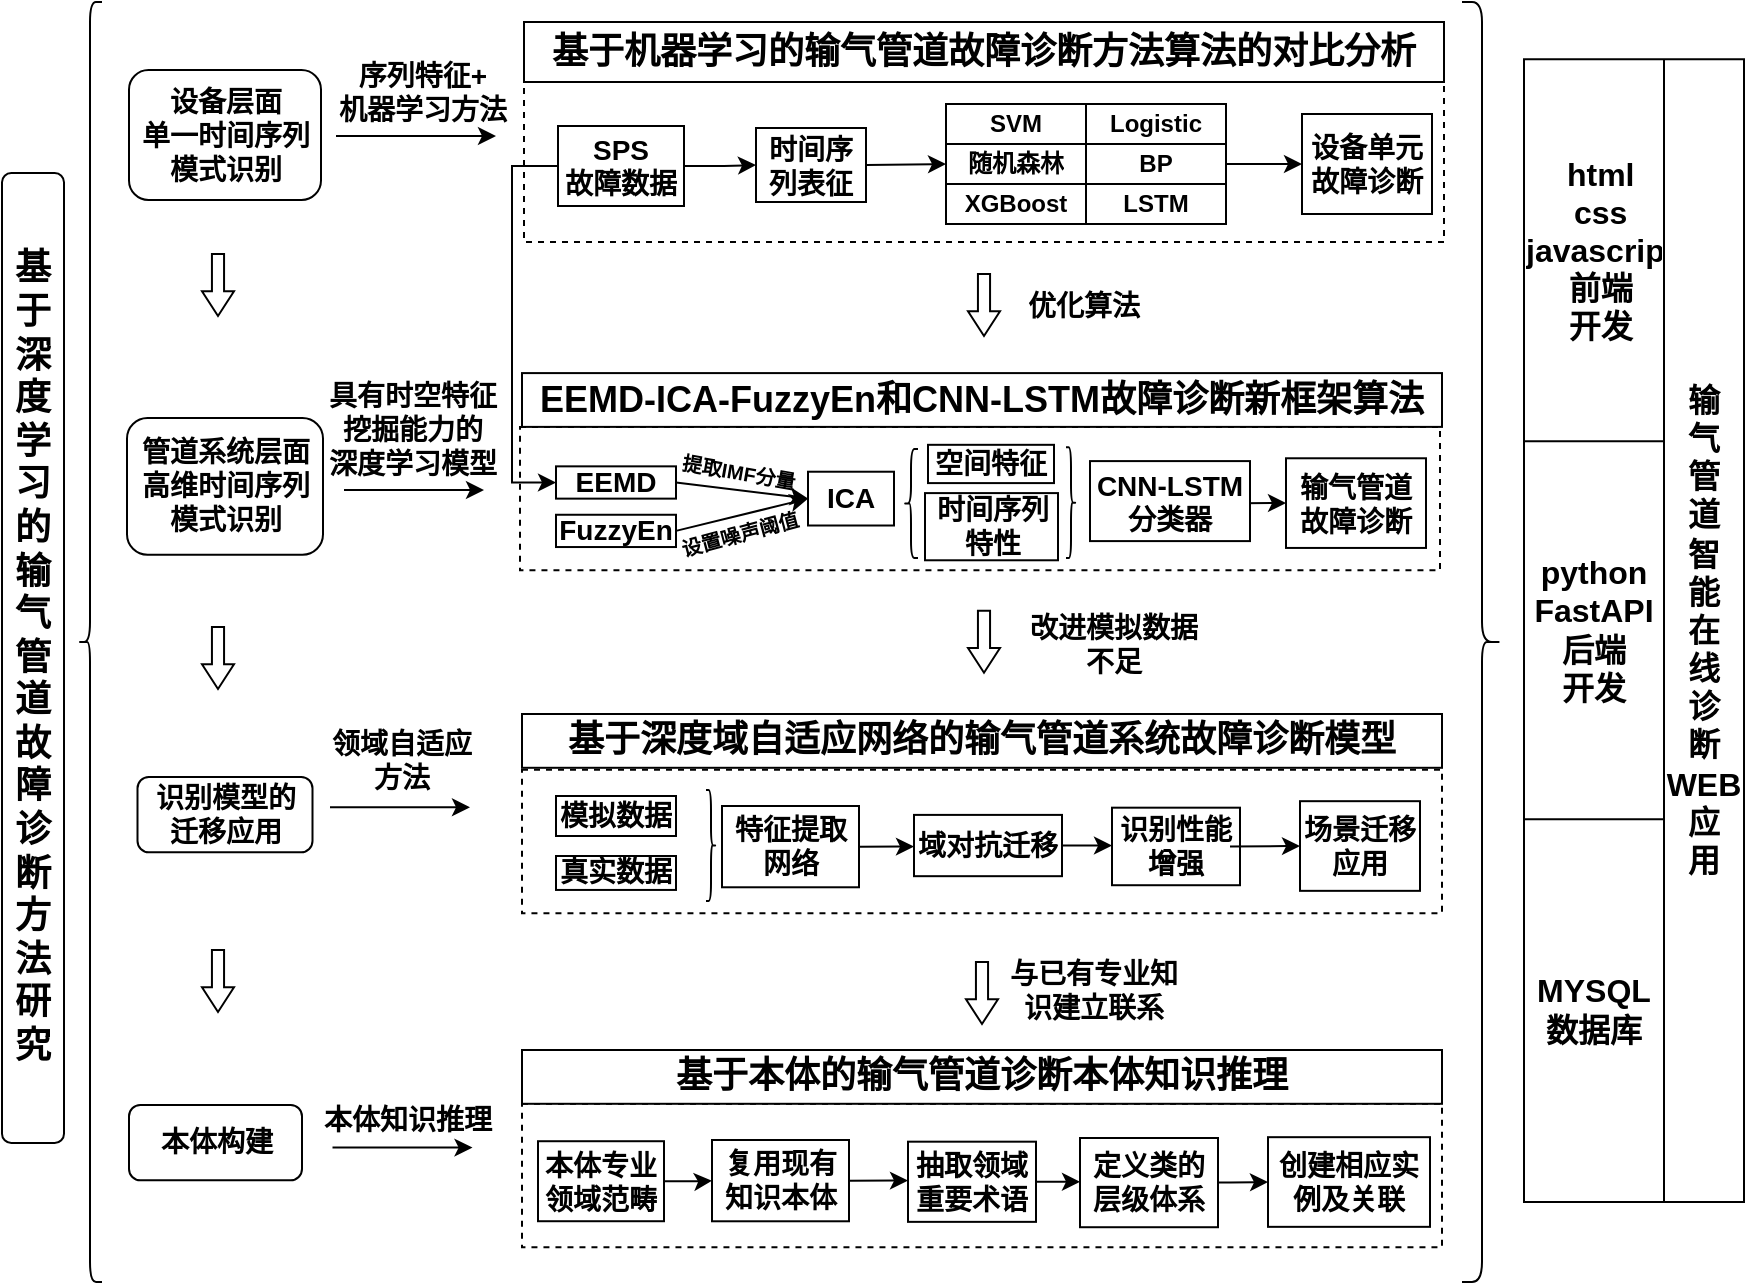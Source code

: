 <mxfile version="22.1.2" type="github">
  <diagram name="第 1 页" id="HYvwxCKRt6-kvIY1RSBt">
    <mxGraphModel dx="1313" dy="1891" grid="1" gridSize="10" guides="1" tooltips="1" connect="1" arrows="1" fold="1" page="1" pageScale="1" pageWidth="827" pageHeight="1169" math="0" shadow="0">
      <root>
        <mxCell id="0" />
        <mxCell id="1" parent="0" />
        <mxCell id="2n91kEc1MEfVxPzDMiQJ-1" value="&lt;p style=&quot;font-size: 18px;&quot; align=&quot;center&quot; class=&quot;MsoNormal&quot;&gt;&lt;font style=&quot;font-size: 18px;&quot;&gt;&lt;span&gt;基于深度学习的输气管道故障诊断方法研&lt;/span&gt;&lt;span style=&quot;background-color: initial;&quot;&gt;究&lt;/span&gt;&lt;/font&gt;&lt;/p&gt;" style="rounded=1;whiteSpace=wrap;html=1;glass=0;fontFamily=Helvetica;fontStyle=1" vertex="1" parent="1">
          <mxGeometry x="9" y="-974.5" width="31" height="485" as="geometry" />
        </mxCell>
        <mxCell id="2n91kEc1MEfVxPzDMiQJ-2" value="" style="shape=curlyBracket;whiteSpace=wrap;html=1;rounded=1;labelPosition=left;verticalLabelPosition=middle;align=right;verticalAlign=middle;fontFamily=Helvetica;fontStyle=1" vertex="1" parent="1">
          <mxGeometry x="47" y="-1060" width="12" height="640" as="geometry" />
        </mxCell>
        <mxCell id="2n91kEc1MEfVxPzDMiQJ-3" value="" style="group;fontFamily=Helvetica;fontStyle=1" vertex="1" connectable="0" parent="1">
          <mxGeometry x="269" y="-874.448" width="460" height="111.828" as="geometry" />
        </mxCell>
        <mxCell id="2n91kEc1MEfVxPzDMiQJ-4" value="" style="rounded=0;whiteSpace=wrap;html=1;dashed=1;fontFamily=Helvetica;fontStyle=1" vertex="1" parent="2n91kEc1MEfVxPzDMiQJ-3">
          <mxGeometry x="-1" y="26.897" width="460" height="71.724" as="geometry" />
        </mxCell>
        <mxCell id="2n91kEc1MEfVxPzDMiQJ-5" value="&lt;font style=&quot;font-size: 18px;&quot;&gt;EEMD-ICA-FuzzyEn和CNN-LSTM故障诊断新框架算法&lt;/font&gt;" style="rounded=0;whiteSpace=wrap;html=1;fontFamily=Helvetica;fontStyle=1" vertex="1" parent="2n91kEc1MEfVxPzDMiQJ-3">
          <mxGeometry width="460" height="26.897" as="geometry" />
        </mxCell>
        <mxCell id="2n91kEc1MEfVxPzDMiQJ-6" value="&lt;div style=&quot;font-size: 14px;&quot;&gt;&lt;font style=&quot;font-size: 14px;&quot;&gt;EEMD&lt;/font&gt;&lt;/div&gt;" style="rounded=0;whiteSpace=wrap;html=1;fontFamily=Helvetica;fontSize=14;fontStyle=1" vertex="1" parent="2n91kEc1MEfVxPzDMiQJ-3">
          <mxGeometry x="17" y="46.621" width="60" height="16.138" as="geometry" />
        </mxCell>
        <mxCell id="2n91kEc1MEfVxPzDMiQJ-7" value="&lt;font style=&quot;font-size: 14px;&quot;&gt;ICA&lt;/font&gt;" style="rounded=0;whiteSpace=wrap;html=1;fontFamily=Helvetica;fontSize=14;fontStyle=1" vertex="1" parent="2n91kEc1MEfVxPzDMiQJ-3">
          <mxGeometry x="143" y="49.31" width="43" height="26.897" as="geometry" />
        </mxCell>
        <mxCell id="2n91kEc1MEfVxPzDMiQJ-8" value="&lt;div style=&quot;font-size: 14px;&quot;&gt;输气管道&lt;/div&gt;&lt;div style=&quot;font-size: 14px;&quot;&gt;故障诊断&lt;/div&gt;" style="rounded=0;whiteSpace=wrap;html=1;fontFamily=Helvetica;fontSize=14;fontStyle=1" vertex="1" parent="2n91kEc1MEfVxPzDMiQJ-3">
          <mxGeometry x="382" y="42.59" width="70" height="44.83" as="geometry" />
        </mxCell>
        <mxCell id="2n91kEc1MEfVxPzDMiQJ-9" style="edgeStyle=orthogonalEdgeStyle;rounded=0;orthogonalLoop=1;jettySize=auto;html=1;exitX=1;exitY=0.5;exitDx=0;exitDy=0;fontFamily=Helvetica;fontStyle=1" edge="1" parent="2n91kEc1MEfVxPzDMiQJ-3" target="2n91kEc1MEfVxPzDMiQJ-8">
          <mxGeometry relative="1" as="geometry">
            <mxPoint x="338" y="64.552" as="sourcePoint" />
          </mxGeometry>
        </mxCell>
        <mxCell id="2n91kEc1MEfVxPzDMiQJ-10" value="" style="endArrow=classic;html=1;rounded=0;exitX=1;exitY=0.5;exitDx=0;exitDy=0;entryX=0;entryY=0.5;entryDx=0;entryDy=0;fontFamily=Helvetica;fontStyle=1" edge="1" parent="2n91kEc1MEfVxPzDMiQJ-3" source="2n91kEc1MEfVxPzDMiQJ-6" target="2n91kEc1MEfVxPzDMiQJ-7">
          <mxGeometry width="50" height="50" relative="1" as="geometry">
            <mxPoint x="126" y="71.724" as="sourcePoint" />
            <mxPoint x="176" y="26.897" as="targetPoint" />
          </mxGeometry>
        </mxCell>
        <mxCell id="2n91kEc1MEfVxPzDMiQJ-11" value="&lt;div style=&quot;font-size: 14px;&quot;&gt;&lt;font style=&quot;font-size: 14px;&quot;&gt;FuzzyEn&lt;/font&gt;&lt;/div&gt;" style="rounded=0;whiteSpace=wrap;html=1;fontFamily=Helvetica;fontSize=14;fontStyle=1" vertex="1" parent="2n91kEc1MEfVxPzDMiQJ-3">
          <mxGeometry x="17" y="70.828" width="60" height="16.138" as="geometry" />
        </mxCell>
        <mxCell id="2n91kEc1MEfVxPzDMiQJ-12" value="&lt;font style=&quot;font-size: 10px;&quot;&gt;提取IMF分量&lt;/font&gt;" style="text;html=1;strokeColor=none;fillColor=none;align=center;verticalAlign=middle;whiteSpace=wrap;rounded=0;rotation=10;fontFamily=Helvetica;fontStyle=1" vertex="1" parent="2n91kEc1MEfVxPzDMiQJ-3">
          <mxGeometry x="77" y="35.86" width="63" height="26.9" as="geometry" />
        </mxCell>
        <mxCell id="2n91kEc1MEfVxPzDMiQJ-13" value="" style="endArrow=classic;html=1;rounded=0;exitX=1;exitY=0.5;exitDx=0;exitDy=0;entryX=0;entryY=0.5;entryDx=0;entryDy=0;fontFamily=Helvetica;fontStyle=1" edge="1" parent="2n91kEc1MEfVxPzDMiQJ-3" source="2n91kEc1MEfVxPzDMiQJ-11" target="2n91kEc1MEfVxPzDMiQJ-7">
          <mxGeometry width="50" height="50" relative="1" as="geometry">
            <mxPoint x="86" y="125.517" as="sourcePoint" />
            <mxPoint x="136" y="62.759" as="targetPoint" />
          </mxGeometry>
        </mxCell>
        <mxCell id="2n91kEc1MEfVxPzDMiQJ-14" value="&lt;font style=&quot;font-size: 10px;&quot;&gt;设置噪声阈值&lt;/font&gt;" style="text;html=1;strokeColor=none;fillColor=none;align=center;verticalAlign=middle;whiteSpace=wrap;rounded=0;rotation=-15;fontFamily=Helvetica;fontStyle=1" vertex="1" parent="2n91kEc1MEfVxPzDMiQJ-3">
          <mxGeometry x="74.5" y="76.21" width="68" height="8.97" as="geometry" />
        </mxCell>
        <mxCell id="2n91kEc1MEfVxPzDMiQJ-15" value="&lt;div style=&quot;font-size: 14px;&quot;&gt;空间特征&lt;/div&gt;" style="rounded=0;whiteSpace=wrap;html=1;fontFamily=Helvetica;fontSize=14;fontStyle=1" vertex="1" parent="2n91kEc1MEfVxPzDMiQJ-3">
          <mxGeometry x="203" y="35.86" width="63" height="19.14" as="geometry" />
        </mxCell>
        <mxCell id="2n91kEc1MEfVxPzDMiQJ-16" value="&lt;font style=&quot;font-size: 14px;&quot;&gt;CNN-LSTM&lt;/font&gt;分类器" style="rounded=0;whiteSpace=wrap;html=1;fontFamily=Helvetica;fontSize=14;fontStyle=1" vertex="1" parent="2n91kEc1MEfVxPzDMiQJ-3">
          <mxGeometry x="284" y="44" width="80" height="40" as="geometry" />
        </mxCell>
        <mxCell id="2n91kEc1MEfVxPzDMiQJ-17" value="&lt;div style=&quot;font-size: 14px;&quot;&gt;时间序列特性&lt;/div&gt;" style="rounded=0;whiteSpace=wrap;html=1;fontFamily=Helvetica;fontSize=14;fontStyle=1" vertex="1" parent="2n91kEc1MEfVxPzDMiQJ-3">
          <mxGeometry x="201.5" y="60" width="66.5" height="33.59" as="geometry" />
        </mxCell>
        <mxCell id="2n91kEc1MEfVxPzDMiQJ-18" value="" style="shape=curlyBracket;whiteSpace=wrap;html=1;rounded=1;labelPosition=left;verticalLabelPosition=middle;align=right;verticalAlign=middle;fontFamily=Helvetica;fontStyle=1" vertex="1" parent="2n91kEc1MEfVxPzDMiQJ-3">
          <mxGeometry x="191" y="37.95" width="7" height="54.55" as="geometry" />
        </mxCell>
        <mxCell id="2n91kEc1MEfVxPzDMiQJ-19" value="" style="shape=curlyBracket;whiteSpace=wrap;html=1;rounded=1;flipH=1;labelPosition=right;verticalLabelPosition=middle;align=left;verticalAlign=middle;fontFamily=Helvetica;fontStyle=1" vertex="1" parent="2n91kEc1MEfVxPzDMiQJ-3">
          <mxGeometry x="272" y="37.05" width="5" height="55.45" as="geometry" />
        </mxCell>
        <mxCell id="2n91kEc1MEfVxPzDMiQJ-20" value="" style="group;fontFamily=Helvetica;fontStyle=1" vertex="1" connectable="0" parent="1">
          <mxGeometry x="269" y="-733.998" width="460" height="98.621" as="geometry" />
        </mxCell>
        <mxCell id="2n91kEc1MEfVxPzDMiQJ-21" value="" style="rounded=0;whiteSpace=wrap;html=1;dashed=1;fontFamily=Helvetica;fontStyle=1" vertex="1" parent="2n91kEc1MEfVxPzDMiQJ-20">
          <mxGeometry y="57.897" width="460" height="71.724" as="geometry" />
        </mxCell>
        <mxCell id="2n91kEc1MEfVxPzDMiQJ-22" value="&lt;div&gt;&lt;font style=&quot;font-size: 18px;&quot;&gt;基于深度域自适应网络的输气管道系统故障诊断模型&lt;/font&gt;&lt;/div&gt;" style="rounded=0;whiteSpace=wrap;html=1;fontFamily=Helvetica;fontStyle=1" vertex="1" parent="2n91kEc1MEfVxPzDMiQJ-20">
          <mxGeometry y="30" width="460" height="26.897" as="geometry" />
        </mxCell>
        <mxCell id="2n91kEc1MEfVxPzDMiQJ-23" value="模拟数据" style="rounded=0;whiteSpace=wrap;html=1;fontFamily=Helvetica;fontSize=14;fontStyle=1" vertex="1" parent="2n91kEc1MEfVxPzDMiQJ-20">
          <mxGeometry x="17" y="71" width="60" height="20" as="geometry" />
        </mxCell>
        <mxCell id="2n91kEc1MEfVxPzDMiQJ-24" value="识别性能增强" style="rounded=0;whiteSpace=wrap;html=1;fontFamily=Helvetica;fontSize=14;fontStyle=1" vertex="1" parent="2n91kEc1MEfVxPzDMiQJ-20">
          <mxGeometry x="295" y="76.84" width="64" height="38.77" as="geometry" />
        </mxCell>
        <mxCell id="2n91kEc1MEfVxPzDMiQJ-25" value="&lt;div style=&quot;font-size: 14px;&quot;&gt;场景迁移&lt;/div&gt;&lt;div style=&quot;font-size: 14px;&quot;&gt;应用&lt;/div&gt;" style="rounded=0;whiteSpace=wrap;html=1;fontFamily=Helvetica;fontSize=14;fontStyle=1" vertex="1" parent="2n91kEc1MEfVxPzDMiQJ-20">
          <mxGeometry x="389" y="73.588" width="60" height="44.828" as="geometry" />
        </mxCell>
        <mxCell id="2n91kEc1MEfVxPzDMiQJ-26" style="edgeStyle=orthogonalEdgeStyle;rounded=0;orthogonalLoop=1;jettySize=auto;html=1;exitX=1;exitY=0.5;exitDx=0;exitDy=0;fontFamily=Helvetica;entryX=0;entryY=0.5;entryDx=0;entryDy=0;fontStyle=1" edge="1" parent="2n91kEc1MEfVxPzDMiQJ-20" source="2n91kEc1MEfVxPzDMiQJ-24" target="2n91kEc1MEfVxPzDMiQJ-25">
          <mxGeometry relative="1" as="geometry">
            <mxPoint x="336" y="95.542" as="sourcePoint" />
            <mxPoint x="384" y="95.988" as="targetPoint" />
            <Array as="points">
              <mxPoint x="354" y="96" />
            </Array>
          </mxGeometry>
        </mxCell>
        <mxCell id="2n91kEc1MEfVxPzDMiQJ-27" value="&lt;div style=&quot;font-size: 14px;&quot;&gt;真实数据&lt;/div&gt;" style="rounded=0;whiteSpace=wrap;html=1;fontFamily=Helvetica;fontSize=14;fontStyle=1" vertex="1" parent="2n91kEc1MEfVxPzDMiQJ-20">
          <mxGeometry x="17" y="101" width="60" height="16.97" as="geometry" />
        </mxCell>
        <mxCell id="2n91kEc1MEfVxPzDMiQJ-28" style="edgeStyle=orthogonalEdgeStyle;rounded=0;orthogonalLoop=1;jettySize=auto;html=1;exitX=1;exitY=0.5;exitDx=0;exitDy=0;entryX=0;entryY=0.5;entryDx=0;entryDy=0;fontFamily=Helvetica;fontStyle=1" edge="1" parent="2n91kEc1MEfVxPzDMiQJ-20" source="2n91kEc1MEfVxPzDMiQJ-29" target="2n91kEc1MEfVxPzDMiQJ-24">
          <mxGeometry relative="1" as="geometry" />
        </mxCell>
        <mxCell id="2n91kEc1MEfVxPzDMiQJ-29" value="域对抗迁移" style="rounded=0;whiteSpace=wrap;html=1;fontFamily=Helvetica;fontSize=14;fontStyle=1" vertex="1" parent="2n91kEc1MEfVxPzDMiQJ-20">
          <mxGeometry x="196" y="80.45" width="74" height="30.64" as="geometry" />
        </mxCell>
        <mxCell id="2n91kEc1MEfVxPzDMiQJ-30" style="edgeStyle=orthogonalEdgeStyle;rounded=0;orthogonalLoop=1;jettySize=auto;html=1;exitX=1;exitY=0.5;exitDx=0;exitDy=0;entryX=0;entryY=0.5;entryDx=0;entryDy=0;fontFamily=Helvetica;fontStyle=1" edge="1" parent="2n91kEc1MEfVxPzDMiQJ-20" source="2n91kEc1MEfVxPzDMiQJ-31" target="2n91kEc1MEfVxPzDMiQJ-29">
          <mxGeometry relative="1" as="geometry" />
        </mxCell>
        <mxCell id="2n91kEc1MEfVxPzDMiQJ-31" value="&lt;div style=&quot;font-size: 14px;&quot;&gt;特征提取网络&lt;/div&gt;" style="rounded=0;whiteSpace=wrap;html=1;fontFamily=Helvetica;fontSize=14;fontStyle=1" vertex="1" parent="2n91kEc1MEfVxPzDMiQJ-20">
          <mxGeometry x="100" y="76" width="68.5" height="40.64" as="geometry" />
        </mxCell>
        <mxCell id="2n91kEc1MEfVxPzDMiQJ-32" value="" style="shape=curlyBracket;whiteSpace=wrap;html=1;rounded=1;flipH=1;labelPosition=right;verticalLabelPosition=middle;align=left;verticalAlign=middle;fontFamily=Helvetica;fontStyle=1" vertex="1" parent="2n91kEc1MEfVxPzDMiQJ-20">
          <mxGeometry x="92" y="68.05" width="5" height="55.45" as="geometry" />
        </mxCell>
        <mxCell id="2n91kEc1MEfVxPzDMiQJ-33" value="&lt;font style=&quot;font-size: 14px;&quot;&gt;设备层面&lt;br&gt;单一时间序列模式识别&lt;/font&gt;" style="rounded=1;whiteSpace=wrap;html=1;fontFamily=Helvetica;fontStyle=1" vertex="1" parent="1">
          <mxGeometry x="72.5" y="-1026" width="96" height="65" as="geometry" />
        </mxCell>
        <mxCell id="2n91kEc1MEfVxPzDMiQJ-34" value="&lt;div style=&quot;font-size: 14px;&quot;&gt;&lt;font style=&quot;font-size: 14px;&quot;&gt;管道系统层面&lt;/font&gt;&lt;/div&gt;&lt;div style=&quot;font-size: 14px;&quot;&gt;&lt;font style=&quot;font-size: 14px;&quot;&gt;高维时间序列模式识别&lt;/font&gt;&lt;/div&gt;" style="rounded=1;whiteSpace=wrap;html=1;align=center;fontFamily=Helvetica;fontStyle=1" vertex="1" parent="1">
          <mxGeometry x="71.5" y="-852" width="98" height="68.4" as="geometry" />
        </mxCell>
        <mxCell id="2n91kEc1MEfVxPzDMiQJ-35" value="&lt;div style=&quot;font-size: 14px;&quot;&gt;具有时空特征&lt;/div&gt;&lt;div style=&quot;font-size: 14px;&quot;&gt;挖掘能力的&lt;/div&gt;&lt;div style=&quot;font-size: 14px;&quot;&gt;深度学习模型&lt;/div&gt;" style="text;html=1;strokeColor=none;fillColor=none;align=center;verticalAlign=middle;whiteSpace=wrap;rounded=0;fontFamily=Helvetica;fontSize=14;fontStyle=1" vertex="1" parent="1">
          <mxGeometry x="164.25" y="-861.14" width="101" height="30" as="geometry" />
        </mxCell>
        <mxCell id="2n91kEc1MEfVxPzDMiQJ-36" value="" style="shape=singleArrow;direction=south;whiteSpace=wrap;html=1;arrowWidth=0.379;arrowSize=0.4;noLabel=0;fontFamily=Helvetica;fontStyle=1" vertex="1" parent="1">
          <mxGeometry x="492" y="-755.62" width="16" height="31" as="geometry" />
        </mxCell>
        <mxCell id="2n91kEc1MEfVxPzDMiQJ-37" value="" style="shape=singleArrow;direction=south;whiteSpace=wrap;html=1;arrowWidth=0.379;arrowSize=0.4;noLabel=0;fontFamily=Helvetica;fontStyle=1" vertex="1" parent="1">
          <mxGeometry x="491" y="-580" width="16" height="31" as="geometry" />
        </mxCell>
        <mxCell id="2n91kEc1MEfVxPzDMiQJ-38" value="" style="shape=singleArrow;direction=south;whiteSpace=wrap;html=1;arrowWidth=0.379;arrowSize=0.4;noLabel=0;fontFamily=Helvetica;fontStyle=1" vertex="1" parent="1">
          <mxGeometry x="492" y="-924" width="16" height="31" as="geometry" />
        </mxCell>
        <mxCell id="2n91kEc1MEfVxPzDMiQJ-39" value="" style="group;fontFamily=Helvetica;fontStyle=1" vertex="1" connectable="0" parent="1">
          <mxGeometry x="270" y="-1050" width="460" height="110" as="geometry" />
        </mxCell>
        <mxCell id="2n91kEc1MEfVxPzDMiQJ-40" value="" style="rounded=0;whiteSpace=wrap;html=1;dashed=1;fontFamily=Helvetica;fontStyle=1" vertex="1" parent="2n91kEc1MEfVxPzDMiQJ-39">
          <mxGeometry y="30" width="460" height="80" as="geometry" />
        </mxCell>
        <mxCell id="2n91kEc1MEfVxPzDMiQJ-41" value="&lt;font style=&quot;font-size: 18px;&quot;&gt;基于机器学习的输气管道故障诊断方法算法的对比分析&lt;/font&gt;" style="rounded=0;whiteSpace=wrap;html=1;fontFamily=Helvetica;fontStyle=1" vertex="1" parent="2n91kEc1MEfVxPzDMiQJ-39">
          <mxGeometry width="460" height="30" as="geometry" />
        </mxCell>
        <mxCell id="2n91kEc1MEfVxPzDMiQJ-42" value="&lt;font style=&quot;font-size: 14px;&quot;&gt;&lt;font style=&quot;font-size: 14px;&quot;&gt;SPS&lt;/font&gt;&lt;br style=&quot;font-size: 14px;&quot;&gt;故障数据&lt;/font&gt;" style="rounded=0;whiteSpace=wrap;html=1;fontFamily=Helvetica;fontSize=14;fontStyle=1" vertex="1" parent="2n91kEc1MEfVxPzDMiQJ-39">
          <mxGeometry x="17" y="52" width="63" height="40" as="geometry" />
        </mxCell>
        <mxCell id="2n91kEc1MEfVxPzDMiQJ-43" value="" style="shape=table;startSize=0;container=1;collapsible=0;childLayout=tableLayout;fontSize=14;fontFamily=Helvetica;fontStyle=1" vertex="1" parent="2n91kEc1MEfVxPzDMiQJ-39">
          <mxGeometry x="211" y="41" width="140" height="60" as="geometry" />
        </mxCell>
        <mxCell id="2n91kEc1MEfVxPzDMiQJ-44" value="" style="shape=tableRow;horizontal=0;startSize=0;swimlaneHead=0;swimlaneBody=0;strokeColor=inherit;top=0;left=0;bottom=0;right=0;collapsible=0;dropTarget=0;fillColor=none;points=[[0,0.5],[1,0.5]];portConstraint=eastwest;fontSize=16;fontFamily=Helvetica;fontStyle=1" vertex="1" parent="2n91kEc1MEfVxPzDMiQJ-43">
          <mxGeometry width="140" height="20" as="geometry" />
        </mxCell>
        <mxCell id="2n91kEc1MEfVxPzDMiQJ-45" value="&lt;div style=&quot;font-size: 12px;&quot;&gt;&lt;font&gt;SVM&lt;/font&gt;&lt;/div&gt;" style="shape=partialRectangle;html=1;whiteSpace=wrap;connectable=0;strokeColor=inherit;overflow=hidden;fillColor=none;top=0;left=0;bottom=0;right=0;pointerEvents=1;fontSize=12;fontFamily=Helvetica;fontStyle=1" vertex="1" parent="2n91kEc1MEfVxPzDMiQJ-44">
          <mxGeometry width="70" height="20" as="geometry">
            <mxRectangle width="70" height="20" as="alternateBounds" />
          </mxGeometry>
        </mxCell>
        <mxCell id="2n91kEc1MEfVxPzDMiQJ-46" value="&lt;font&gt;Logistic&lt;/font&gt;" style="shape=partialRectangle;html=1;whiteSpace=wrap;connectable=0;strokeColor=inherit;overflow=hidden;fillColor=none;top=0;left=0;bottom=0;right=0;pointerEvents=1;fontSize=12;fontFamily=Helvetica;fontStyle=1" vertex="1" parent="2n91kEc1MEfVxPzDMiQJ-44">
          <mxGeometry x="70" width="70" height="20" as="geometry">
            <mxRectangle width="70" height="20" as="alternateBounds" />
          </mxGeometry>
        </mxCell>
        <mxCell id="2n91kEc1MEfVxPzDMiQJ-47" value="" style="shape=tableRow;horizontal=0;startSize=0;swimlaneHead=0;swimlaneBody=0;strokeColor=inherit;top=0;left=0;bottom=0;right=0;collapsible=0;dropTarget=0;fillColor=none;points=[[0,0.5],[1,0.5]];portConstraint=eastwest;fontSize=16;fontFamily=Helvetica;fontStyle=1" vertex="1" parent="2n91kEc1MEfVxPzDMiQJ-43">
          <mxGeometry y="20" width="140" height="20" as="geometry" />
        </mxCell>
        <mxCell id="2n91kEc1MEfVxPzDMiQJ-48" value="随机森林" style="shape=partialRectangle;html=1;whiteSpace=wrap;connectable=0;strokeColor=inherit;overflow=hidden;fillColor=none;top=0;left=0;bottom=0;right=0;pointerEvents=1;fontSize=12;fontFamily=Helvetica;fontStyle=1" vertex="1" parent="2n91kEc1MEfVxPzDMiQJ-47">
          <mxGeometry width="70" height="20" as="geometry">
            <mxRectangle width="70" height="20" as="alternateBounds" />
          </mxGeometry>
        </mxCell>
        <mxCell id="2n91kEc1MEfVxPzDMiQJ-49" value="&lt;font&gt;BP&lt;/font&gt;" style="shape=partialRectangle;html=1;whiteSpace=wrap;connectable=0;strokeColor=inherit;overflow=hidden;fillColor=none;top=0;left=0;bottom=0;right=0;pointerEvents=1;fontSize=12;fontFamily=Helvetica;fontStyle=1" vertex="1" parent="2n91kEc1MEfVxPzDMiQJ-47">
          <mxGeometry x="70" width="70" height="20" as="geometry">
            <mxRectangle width="70" height="20" as="alternateBounds" />
          </mxGeometry>
        </mxCell>
        <mxCell id="2n91kEc1MEfVxPzDMiQJ-50" value="" style="shape=tableRow;horizontal=0;startSize=0;swimlaneHead=0;swimlaneBody=0;strokeColor=inherit;top=0;left=0;bottom=0;right=0;collapsible=0;dropTarget=0;fillColor=none;points=[[0,0.5],[1,0.5]];portConstraint=eastwest;fontSize=16;fontFamily=Helvetica;fontStyle=1" vertex="1" parent="2n91kEc1MEfVxPzDMiQJ-43">
          <mxGeometry y="40" width="140" height="20" as="geometry" />
        </mxCell>
        <mxCell id="2n91kEc1MEfVxPzDMiQJ-51" value="&lt;font&gt;XGBoost&lt;/font&gt;" style="shape=partialRectangle;html=1;whiteSpace=wrap;connectable=0;strokeColor=inherit;overflow=hidden;fillColor=none;top=0;left=0;bottom=0;right=0;pointerEvents=1;fontSize=12;fontFamily=Helvetica;fontStyle=1" vertex="1" parent="2n91kEc1MEfVxPzDMiQJ-50">
          <mxGeometry width="70" height="20" as="geometry">
            <mxRectangle width="70" height="20" as="alternateBounds" />
          </mxGeometry>
        </mxCell>
        <mxCell id="2n91kEc1MEfVxPzDMiQJ-52" value="&lt;font&gt;LSTM&lt;/font&gt;" style="shape=partialRectangle;html=1;whiteSpace=wrap;connectable=0;strokeColor=inherit;overflow=hidden;fillColor=none;top=0;left=0;bottom=0;right=0;pointerEvents=1;fontSize=12;fontFamily=Helvetica;fontStyle=1" vertex="1" parent="2n91kEc1MEfVxPzDMiQJ-50">
          <mxGeometry x="70" width="70" height="20" as="geometry">
            <mxRectangle width="70" height="20" as="alternateBounds" />
          </mxGeometry>
        </mxCell>
        <mxCell id="2n91kEc1MEfVxPzDMiQJ-53" value="&lt;div style=&quot;font-size: 14px;&quot;&gt;设备单元&lt;/div&gt;&lt;div style=&quot;font-size: 14px;&quot;&gt;故障诊断&lt;/div&gt;" style="rounded=0;whiteSpace=wrap;html=1;fontFamily=Helvetica;fontSize=14;fontStyle=1" vertex="1" parent="2n91kEc1MEfVxPzDMiQJ-39">
          <mxGeometry x="389" y="46" width="65" height="50" as="geometry" />
        </mxCell>
        <mxCell id="2n91kEc1MEfVxPzDMiQJ-54" style="edgeStyle=orthogonalEdgeStyle;rounded=0;orthogonalLoop=1;jettySize=auto;html=1;exitX=1;exitY=0.5;exitDx=0;exitDy=0;fontFamily=Helvetica;fontStyle=1" edge="1" parent="2n91kEc1MEfVxPzDMiQJ-39" source="2n91kEc1MEfVxPzDMiQJ-47" target="2n91kEc1MEfVxPzDMiQJ-53">
          <mxGeometry relative="1" as="geometry" />
        </mxCell>
        <mxCell id="2n91kEc1MEfVxPzDMiQJ-91" value="时间序列表征" style="rounded=0;whiteSpace=wrap;html=1;fontFamily=Helvetica;fontSize=14;fontStyle=1" vertex="1" parent="2n91kEc1MEfVxPzDMiQJ-39">
          <mxGeometry x="116" y="53" width="55" height="37" as="geometry" />
        </mxCell>
        <mxCell id="2n91kEc1MEfVxPzDMiQJ-92" style="edgeStyle=orthogonalEdgeStyle;rounded=0;orthogonalLoop=1;jettySize=auto;html=1;entryX=0;entryY=0.5;entryDx=0;entryDy=0;fontFamily=Helvetica;fontStyle=1" edge="1" parent="2n91kEc1MEfVxPzDMiQJ-39" source="2n91kEc1MEfVxPzDMiQJ-42" target="2n91kEc1MEfVxPzDMiQJ-91">
          <mxGeometry relative="1" as="geometry" />
        </mxCell>
        <mxCell id="2n91kEc1MEfVxPzDMiQJ-93" value="" style="endArrow=classic;html=1;rounded=0;exitX=1;exitY=0.5;exitDx=0;exitDy=0;entryX=0;entryY=0.5;entryDx=0;entryDy=0;fontFamily=Helvetica;fontStyle=1" edge="1" parent="2n91kEc1MEfVxPzDMiQJ-39" source="2n91kEc1MEfVxPzDMiQJ-91" target="2n91kEc1MEfVxPzDMiQJ-47">
          <mxGeometry width="50" height="50" relative="1" as="geometry">
            <mxPoint x="216" y="220" as="sourcePoint" />
            <mxPoint x="266" y="170" as="targetPoint" />
          </mxGeometry>
        </mxCell>
        <mxCell id="2n91kEc1MEfVxPzDMiQJ-55" style="edgeStyle=orthogonalEdgeStyle;rounded=0;orthogonalLoop=1;jettySize=auto;html=1;exitX=0;exitY=0.5;exitDx=0;exitDy=0;entryX=0;entryY=0.5;entryDx=0;entryDy=0;fontFamily=Helvetica;fontStyle=1" edge="1" parent="1" source="2n91kEc1MEfVxPzDMiQJ-42" target="2n91kEc1MEfVxPzDMiQJ-6">
          <mxGeometry relative="1" as="geometry">
            <Array as="points">
              <mxPoint x="264" y="-978" />
              <mxPoint x="264" y="-820" />
            </Array>
          </mxGeometry>
        </mxCell>
        <mxCell id="2n91kEc1MEfVxPzDMiQJ-56" value="" style="endArrow=classic;html=1;rounded=0;fontFamily=Helvetica;fontStyle=1" edge="1" parent="1">
          <mxGeometry width="50" height="50" relative="1" as="geometry">
            <mxPoint x="180" y="-816" as="sourcePoint" />
            <mxPoint x="250" y="-816" as="targetPoint" />
          </mxGeometry>
        </mxCell>
        <mxCell id="2n91kEc1MEfVxPzDMiQJ-57" value="&lt;font style=&quot;font-size: 14px;&quot;&gt;识别模型的&lt;br&gt;迁移应用&lt;/font&gt;" style="rounded=1;whiteSpace=wrap;html=1;fontFamily=Helvetica;fontStyle=1" vertex="1" parent="1">
          <mxGeometry x="76.75" y="-672.53" width="87.5" height="37.69" as="geometry" />
        </mxCell>
        <mxCell id="2n91kEc1MEfVxPzDMiQJ-58" value="" style="endArrow=classic;html=1;rounded=0;fontFamily=Helvetica;fontStyle=1" edge="1" parent="1">
          <mxGeometry width="50" height="50" relative="1" as="geometry">
            <mxPoint x="173" y="-657.34" as="sourcePoint" />
            <mxPoint x="243" y="-657.34" as="targetPoint" />
          </mxGeometry>
        </mxCell>
        <mxCell id="2n91kEc1MEfVxPzDMiQJ-59" value="" style="group;fontFamily=Helvetica;fontStyle=1" vertex="1" connectable="0" parent="1">
          <mxGeometry x="269" y="-558.998" width="470" height="98.621" as="geometry" />
        </mxCell>
        <mxCell id="2n91kEc1MEfVxPzDMiQJ-60" value="" style="rounded=0;whiteSpace=wrap;html=1;dashed=1;fontFamily=Helvetica;fontStyle=1" vertex="1" parent="2n91kEc1MEfVxPzDMiQJ-59">
          <mxGeometry y="49.897" width="460" height="71.724" as="geometry" />
        </mxCell>
        <mxCell id="2n91kEc1MEfVxPzDMiQJ-61" value="&lt;div style=&quot;font-size: 18px;&quot;&gt;基于本体的输气管道诊断&lt;span style=&quot;background-color: initial;&quot;&gt;本体知识推理&lt;/span&gt;&lt;/div&gt;" style="rounded=0;whiteSpace=wrap;html=1;fontFamily=Helvetica;fontStyle=1" vertex="1" parent="2n91kEc1MEfVxPzDMiQJ-59">
          <mxGeometry y="23" width="460" height="26.897" as="geometry" />
        </mxCell>
        <mxCell id="2n91kEc1MEfVxPzDMiQJ-62" style="edgeStyle=orthogonalEdgeStyle;rounded=0;orthogonalLoop=1;jettySize=auto;html=1;entryX=0;entryY=0.5;entryDx=0;entryDy=0;fontStyle=1;fontFamily=Helvetica;" edge="1" parent="2n91kEc1MEfVxPzDMiQJ-59" source="2n91kEc1MEfVxPzDMiQJ-63" target="2n91kEc1MEfVxPzDMiQJ-70">
          <mxGeometry relative="1" as="geometry" />
        </mxCell>
        <mxCell id="2n91kEc1MEfVxPzDMiQJ-63" value="本体专业领域范畴" style="rounded=0;whiteSpace=wrap;html=1;fontFamily=Helvetica;fontSize=14;fontStyle=1" vertex="1" parent="2n91kEc1MEfVxPzDMiQJ-59">
          <mxGeometry x="8" y="68.61" width="63" height="40" as="geometry" />
        </mxCell>
        <mxCell id="2n91kEc1MEfVxPzDMiQJ-64" value="&lt;div style=&quot;font-size: 14px;&quot;&gt;定义类的层级体系&lt;/div&gt;" style="rounded=0;whiteSpace=wrap;html=1;fontFamily=Helvetica;fontSize=14;fontStyle=1" vertex="1" parent="2n91kEc1MEfVxPzDMiQJ-59">
          <mxGeometry x="279" y="67" width="69" height="44.61" as="geometry" />
        </mxCell>
        <mxCell id="2n91kEc1MEfVxPzDMiQJ-65" value="创建相应实例及关联" style="rounded=0;whiteSpace=wrap;html=1;fontFamily=Helvetica;fontSize=14;fontStyle=1" vertex="1" parent="2n91kEc1MEfVxPzDMiQJ-59">
          <mxGeometry x="373" y="66.59" width="81" height="44.83" as="geometry" />
        </mxCell>
        <mxCell id="2n91kEc1MEfVxPzDMiQJ-66" style="edgeStyle=orthogonalEdgeStyle;rounded=0;orthogonalLoop=1;jettySize=auto;html=1;exitX=1;exitY=0.5;exitDx=0;exitDy=0;fontFamily=Helvetica;entryX=0;entryY=0.5;entryDx=0;entryDy=0;fontStyle=1" edge="1" parent="2n91kEc1MEfVxPzDMiQJ-59" source="2n91kEc1MEfVxPzDMiQJ-64" target="2n91kEc1MEfVxPzDMiQJ-65">
          <mxGeometry relative="1" as="geometry">
            <mxPoint x="336" y="87.542" as="sourcePoint" />
            <mxPoint x="384" y="87.988" as="targetPoint" />
            <Array as="points">
              <mxPoint x="354" y="88" />
            </Array>
          </mxGeometry>
        </mxCell>
        <mxCell id="2n91kEc1MEfVxPzDMiQJ-67" style="edgeStyle=orthogonalEdgeStyle;rounded=0;orthogonalLoop=1;jettySize=auto;html=1;exitX=1;exitY=0.5;exitDx=0;exitDy=0;entryX=0;entryY=0.5;entryDx=0;entryDy=0;fontFamily=Helvetica;fontStyle=1" edge="1" parent="2n91kEc1MEfVxPzDMiQJ-59" source="2n91kEc1MEfVxPzDMiQJ-68" target="2n91kEc1MEfVxPzDMiQJ-64">
          <mxGeometry relative="1" as="geometry" />
        </mxCell>
        <mxCell id="2n91kEc1MEfVxPzDMiQJ-68" value="抽取领域重要术语" style="rounded=0;whiteSpace=wrap;html=1;fontFamily=Helvetica;fontSize=14;fontStyle=1" vertex="1" parent="2n91kEc1MEfVxPzDMiQJ-59">
          <mxGeometry x="193" y="68.84" width="64" height="40.09" as="geometry" />
        </mxCell>
        <mxCell id="2n91kEc1MEfVxPzDMiQJ-69" style="edgeStyle=orthogonalEdgeStyle;rounded=0;orthogonalLoop=1;jettySize=auto;html=1;exitX=1;exitY=0.5;exitDx=0;exitDy=0;entryX=0;entryY=0.5;entryDx=0;entryDy=0;fontFamily=Helvetica;fontStyle=1" edge="1" parent="2n91kEc1MEfVxPzDMiQJ-59" source="2n91kEc1MEfVxPzDMiQJ-70" target="2n91kEc1MEfVxPzDMiQJ-68">
          <mxGeometry relative="1" as="geometry" />
        </mxCell>
        <mxCell id="2n91kEc1MEfVxPzDMiQJ-70" value="&lt;div style=&quot;font-size: 14px;&quot;&gt;复用现有知识本体&lt;/div&gt;" style="rounded=0;whiteSpace=wrap;html=1;fontFamily=Helvetica;fontSize=14;fontStyle=1" vertex="1" parent="2n91kEc1MEfVxPzDMiQJ-59">
          <mxGeometry x="95" y="68" width="68.5" height="40.64" as="geometry" />
        </mxCell>
        <mxCell id="2n91kEc1MEfVxPzDMiQJ-71" value="&lt;font style=&quot;font-size: 14px;&quot;&gt;本体构建&lt;/font&gt;" style="rounded=1;whiteSpace=wrap;html=1;fontFamily=Helvetica;fontStyle=1" vertex="1" parent="1">
          <mxGeometry x="72.5" y="-508.53" width="86.5" height="37.69" as="geometry" />
        </mxCell>
        <mxCell id="2n91kEc1MEfVxPzDMiQJ-72" value="" style="endArrow=classic;html=1;rounded=0;fontFamily=Helvetica;fontStyle=1" edge="1" parent="1">
          <mxGeometry width="50" height="50" relative="1" as="geometry">
            <mxPoint x="174.25" y="-487.19" as="sourcePoint" />
            <mxPoint x="244.25" y="-487.19" as="targetPoint" />
          </mxGeometry>
        </mxCell>
        <mxCell id="2n91kEc1MEfVxPzDMiQJ-73" value="&lt;div style=&quot;font-size: 14px;&quot;&gt;&lt;font style=&quot;font-size: 14px;&quot;&gt;序列特征+&lt;/font&gt;&lt;/div&gt;&lt;div style=&quot;font-size: 14px;&quot;&gt;&lt;font style=&quot;font-size: 14px;&quot;&gt;机器学习方法&lt;/font&gt;&lt;/div&gt;" style="text;html=1;strokeColor=none;fillColor=none;align=center;verticalAlign=middle;whiteSpace=wrap;rounded=0;fontFamily=Helvetica;fontStyle=1" vertex="1" parent="1">
          <mxGeometry x="169" y="-1030" width="101" height="30" as="geometry" />
        </mxCell>
        <mxCell id="2n91kEc1MEfVxPzDMiQJ-74" value="" style="endArrow=classic;html=1;rounded=0;fontFamily=Helvetica;fontStyle=1" edge="1" parent="1">
          <mxGeometry width="50" height="50" relative="1" as="geometry">
            <mxPoint x="176" y="-993" as="sourcePoint" />
            <mxPoint x="256" y="-993" as="targetPoint" />
          </mxGeometry>
        </mxCell>
        <mxCell id="2n91kEc1MEfVxPzDMiQJ-75" value="&lt;div style=&quot;font-size: 14px;&quot;&gt;领域自适应&lt;/div&gt;&lt;div style=&quot;font-size: 14px;&quot;&gt;方法&lt;/div&gt;" style="text;html=1;strokeColor=none;fillColor=none;align=center;verticalAlign=middle;whiteSpace=wrap;rounded=0;fontFamily=Helvetica;fontSize=14;fontStyle=1" vertex="1" parent="1">
          <mxGeometry x="164.25" y="-696" width="90" height="30" as="geometry" />
        </mxCell>
        <mxCell id="2n91kEc1MEfVxPzDMiQJ-76" value="" style="shape=singleArrow;direction=south;whiteSpace=wrap;html=1;arrowWidth=0.379;arrowSize=0.4;noLabel=0;fontFamily=Helvetica;fontStyle=1" vertex="1" parent="1">
          <mxGeometry x="109" y="-934" width="16" height="31" as="geometry" />
        </mxCell>
        <mxCell id="2n91kEc1MEfVxPzDMiQJ-77" value="" style="shape=singleArrow;direction=south;whiteSpace=wrap;html=1;arrowWidth=0.379;arrowSize=0.4;noLabel=0;fontFamily=Helvetica;fontStyle=1" vertex="1" parent="1">
          <mxGeometry x="109" y="-747.5" width="16" height="31" as="geometry" />
        </mxCell>
        <mxCell id="2n91kEc1MEfVxPzDMiQJ-78" value="" style="shape=singleArrow;direction=south;whiteSpace=wrap;html=1;arrowWidth=0.379;arrowSize=0.4;noLabel=0;fontFamily=Helvetica;fontStyle=1" vertex="1" parent="1">
          <mxGeometry x="109" y="-586" width="16" height="31" as="geometry" />
        </mxCell>
        <mxCell id="2n91kEc1MEfVxPzDMiQJ-79" value="&lt;div style=&quot;font-size: 14px;&quot;&gt;本体知识推理&lt;/div&gt;" style="text;html=1;strokeColor=none;fillColor=none;align=center;verticalAlign=middle;whiteSpace=wrap;rounded=0;fontFamily=Helvetica;fontSize=14;fontStyle=1" vertex="1" parent="1">
          <mxGeometry x="164.25" y="-516" width="95.75" height="30" as="geometry" />
        </mxCell>
        <mxCell id="2n91kEc1MEfVxPzDMiQJ-80" value="" style="shape=curlyBracket;whiteSpace=wrap;html=1;rounded=1;flipH=1;labelPosition=right;verticalLabelPosition=middle;align=left;verticalAlign=middle;fontFamily=Helvetica;fontStyle=1" vertex="1" parent="1">
          <mxGeometry x="739" y="-1060" width="20" height="640" as="geometry" />
        </mxCell>
        <mxCell id="2n91kEc1MEfVxPzDMiQJ-81" value="" style="shape=table;startSize=0;container=1;collapsible=0;childLayout=tableLayout;fontSize=16;fontFamily=Helvetica;fontStyle=1" vertex="1" parent="1">
          <mxGeometry x="770" y="-1031.38" width="110" height="571.38" as="geometry" />
        </mxCell>
        <mxCell id="2n91kEc1MEfVxPzDMiQJ-82" value="" style="shape=tableRow;horizontal=0;startSize=0;swimlaneHead=0;swimlaneBody=0;strokeColor=inherit;top=0;left=0;bottom=0;right=0;collapsible=0;dropTarget=0;fillColor=none;points=[[0,0.5],[1,0.5]];portConstraint=eastwest;fontSize=16;fontFamily=Helvetica;fontStyle=1" vertex="1" parent="2n91kEc1MEfVxPzDMiQJ-81">
          <mxGeometry width="110" height="191" as="geometry" />
        </mxCell>
        <mxCell id="2n91kEc1MEfVxPzDMiQJ-83" value="&lt;font&gt;html&lt;br&gt;css&lt;br&gt;javascript&lt;br&gt;&lt;/font&gt;前端&lt;br style=&quot;border-color: var(--border-color);&quot;&gt;开发&lt;font&gt;&lt;br&gt;&lt;/font&gt;" style="shape=partialRectangle;html=1;whiteSpace=wrap;connectable=0;strokeColor=inherit;overflow=hidden;fillColor=none;top=0;left=0;bottom=0;right=0;pointerEvents=1;fontSize=16;fontFamily=Helvetica;fontStyle=1" vertex="1" parent="2n91kEc1MEfVxPzDMiQJ-82">
          <mxGeometry width="70" height="191" as="geometry">
            <mxRectangle width="70" height="191" as="alternateBounds" />
          </mxGeometry>
        </mxCell>
        <mxCell id="2n91kEc1MEfVxPzDMiQJ-84" value="&lt;font style=&quot;font-size: 16px;&quot;&gt;输&lt;br&gt;气&lt;br&gt;管&lt;br&gt;道&lt;br&gt;智&lt;br&gt;能&lt;br&gt;在&lt;br&gt;线&lt;br&gt;诊&lt;br&gt;断&lt;br&gt;&lt;span style=&quot;&quot; lang=&quot;EN-US&quot;&gt;&lt;font&gt;WEB&lt;/font&gt;&lt;/span&gt;&lt;span style=&quot;&quot;&gt;应&lt;br&gt;用&lt;/span&gt;&lt;/font&gt;" style="shape=partialRectangle;html=1;whiteSpace=wrap;connectable=0;strokeColor=inherit;overflow=hidden;fillColor=none;top=0;left=0;bottom=0;right=0;pointerEvents=1;fontSize=16;rowspan=3;colspan=1;fontFamily=Helvetica;fontStyle=1" vertex="1" parent="2n91kEc1MEfVxPzDMiQJ-82">
          <mxGeometry x="70" width="40" height="571" as="geometry">
            <mxRectangle width="40" height="191" as="alternateBounds" />
          </mxGeometry>
        </mxCell>
        <mxCell id="2n91kEc1MEfVxPzDMiQJ-85" value="" style="shape=tableRow;horizontal=0;startSize=0;swimlaneHead=0;swimlaneBody=0;strokeColor=inherit;top=0;left=0;bottom=0;right=0;collapsible=0;dropTarget=0;fillColor=none;points=[[0,0.5],[1,0.5]];portConstraint=eastwest;fontSize=16;fontFamily=Helvetica;fontStyle=1" vertex="1" parent="2n91kEc1MEfVxPzDMiQJ-81">
          <mxGeometry y="191" width="110" height="189" as="geometry" />
        </mxCell>
        <mxCell id="2n91kEc1MEfVxPzDMiQJ-86" value="&lt;font&gt;python&lt;br&gt;FastAPI&lt;/font&gt;&lt;br&gt;后端&lt;br&gt;开发" style="shape=partialRectangle;html=1;whiteSpace=wrap;connectable=0;strokeColor=inherit;overflow=hidden;fillColor=none;top=0;left=0;bottom=0;right=0;pointerEvents=1;fontSize=16;fontFamily=Helvetica;fontStyle=1" vertex="1" parent="2n91kEc1MEfVxPzDMiQJ-85">
          <mxGeometry width="70" height="189" as="geometry">
            <mxRectangle width="70" height="189" as="alternateBounds" />
          </mxGeometry>
        </mxCell>
        <mxCell id="2n91kEc1MEfVxPzDMiQJ-87" value="" style="shape=partialRectangle;html=1;whiteSpace=wrap;connectable=0;strokeColor=inherit;overflow=hidden;fillColor=none;top=0;left=0;bottom=0;right=0;pointerEvents=1;fontSize=16;" vertex="1" visible="0" parent="2n91kEc1MEfVxPzDMiQJ-85">
          <mxGeometry x="70" width="40" height="189" as="geometry">
            <mxRectangle width="40" height="189" as="alternateBounds" />
          </mxGeometry>
        </mxCell>
        <mxCell id="2n91kEc1MEfVxPzDMiQJ-88" value="" style="shape=tableRow;horizontal=0;startSize=0;swimlaneHead=0;swimlaneBody=0;strokeColor=inherit;top=0;left=0;bottom=0;right=0;collapsible=0;dropTarget=0;fillColor=none;points=[[0,0.5],[1,0.5]];portConstraint=eastwest;fontSize=16;fontFamily=Helvetica;fontStyle=1" vertex="1" parent="2n91kEc1MEfVxPzDMiQJ-81">
          <mxGeometry y="380" width="110" height="191" as="geometry" />
        </mxCell>
        <mxCell id="2n91kEc1MEfVxPzDMiQJ-89" value="&lt;font&gt;MYSQL&lt;/font&gt;&lt;br&gt;数据库" style="shape=partialRectangle;html=1;whiteSpace=wrap;connectable=0;strokeColor=inherit;overflow=hidden;fillColor=none;top=0;left=0;bottom=0;right=0;pointerEvents=1;fontSize=16;fontFamily=Helvetica;fontStyle=1" vertex="1" parent="2n91kEc1MEfVxPzDMiQJ-88">
          <mxGeometry width="70" height="191" as="geometry">
            <mxRectangle width="70" height="191" as="alternateBounds" />
          </mxGeometry>
        </mxCell>
        <mxCell id="2n91kEc1MEfVxPzDMiQJ-90" value="" style="shape=partialRectangle;html=1;whiteSpace=wrap;connectable=0;strokeColor=inherit;overflow=hidden;fillColor=none;top=0;left=0;bottom=0;right=0;pointerEvents=1;fontSize=16;" vertex="1" visible="0" parent="2n91kEc1MEfVxPzDMiQJ-88">
          <mxGeometry x="70" width="40" height="191" as="geometry">
            <mxRectangle width="40" height="191" as="alternateBounds" />
          </mxGeometry>
        </mxCell>
        <mxCell id="2n91kEc1MEfVxPzDMiQJ-94" value="&lt;font style=&quot;font-size: 14px;&quot;&gt;优化算法&lt;/font&gt;" style="text;html=1;strokeColor=none;fillColor=none;align=center;verticalAlign=middle;whiteSpace=wrap;rounded=0;fontStyle=1;fontFamily=Helvetica;" vertex="1" parent="1">
          <mxGeometry x="520" y="-923.5" width="60" height="30" as="geometry" />
        </mxCell>
        <mxCell id="2n91kEc1MEfVxPzDMiQJ-95" value="&lt;font style=&quot;font-size: 14px;&quot;&gt;改进模拟数据不足&lt;/font&gt;" style="text;html=1;strokeColor=none;fillColor=none;align=center;verticalAlign=middle;whiteSpace=wrap;rounded=0;fontStyle=1;fontFamily=Helvetica;" vertex="1" parent="1">
          <mxGeometry x="520" y="-753.62" width="90" height="30" as="geometry" />
        </mxCell>
        <mxCell id="2n91kEc1MEfVxPzDMiQJ-96" value="&lt;font style=&quot;font-size: 14px;&quot;&gt;与已有专业知识建立联系&lt;/font&gt;" style="text;html=1;strokeColor=none;fillColor=none;align=center;verticalAlign=middle;whiteSpace=wrap;rounded=0;fontStyle=1;fontFamily=Helvetica;" vertex="1" parent="1">
          <mxGeometry x="510" y="-581" width="90" height="30" as="geometry" />
        </mxCell>
      </root>
    </mxGraphModel>
  </diagram>
</mxfile>
